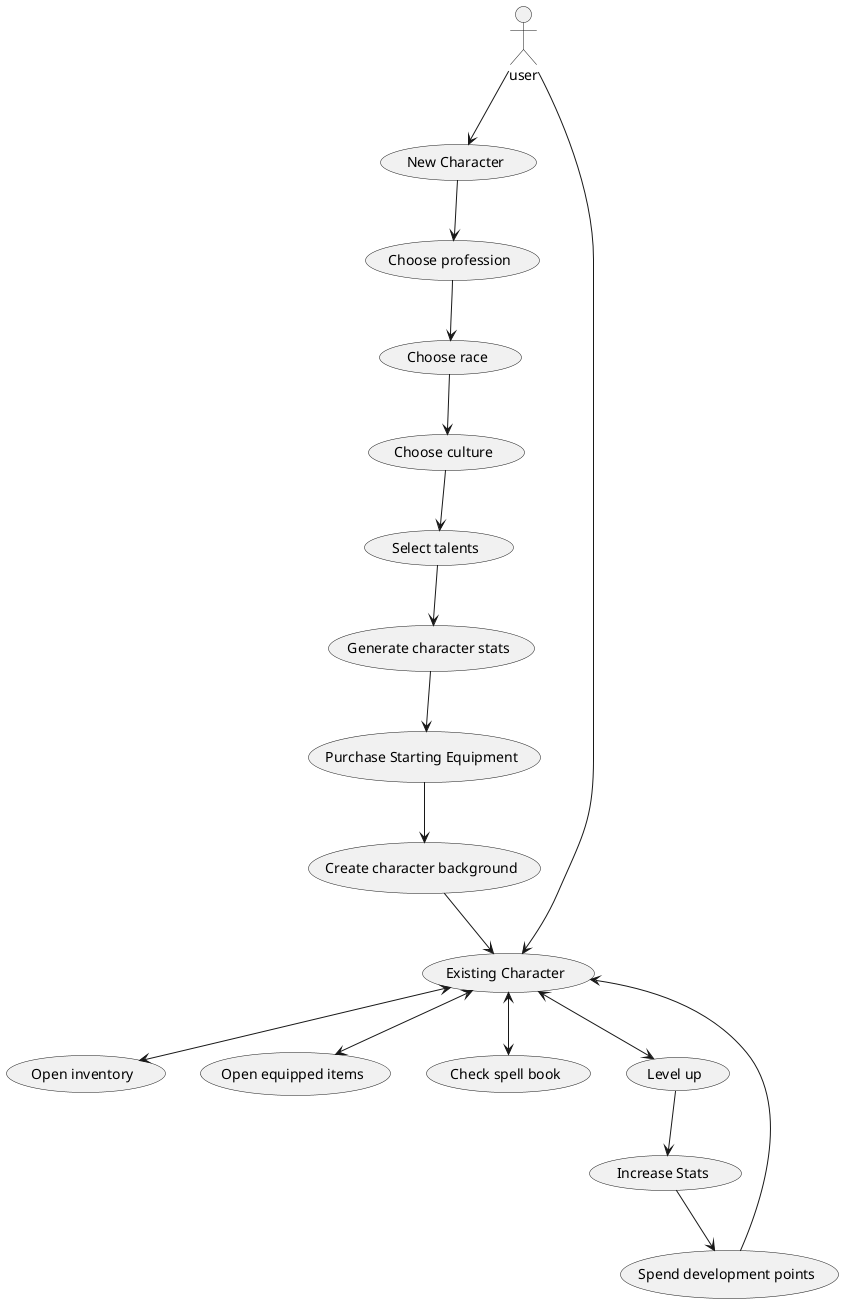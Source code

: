 @startuml
'https://plantuml.com/use-case-diagram

actor user

usecase "New Character" as UC1
usecase "Existing Character" as UC2
usecase "Choose race" as UC3
usecase "Choose culture" as UC4
usecase "Choose profession" as UC5
usecase "Create character background" as UC6
usecase "Generate character stats" as UC7
usecase "Select talents" as UC8
usecase "Purchase Starting Equipment" as UC9
usecase "Open inventory" as UC10
usecase "Open equipped items" as UC11
usecase "Check spell book" as UC12
usecase "Level up" as UC13
usecase "Spend development points" as UC14
usecase "Increase Stats" as UC15



user --> UC1
user --> UC2
UC1 --> UC5
UC5 --> UC3
UC3 --> UC4
UC4 --> UC8
UC8 --> UC7
UC7 --> UC9
UC9 --> UC6
UC6 --> UC2
UC2 <--> UC10
UC2 <--> UC11
UC2 <--> UC12
UC2 <--> UC13
UC13 --> UC15
UC15 --> UC14
UC14 --> UC2

@enduml
extends <|-- (is-a)
composition *-- (must-have)
Aggregation o-- (can-have)
Associering <--